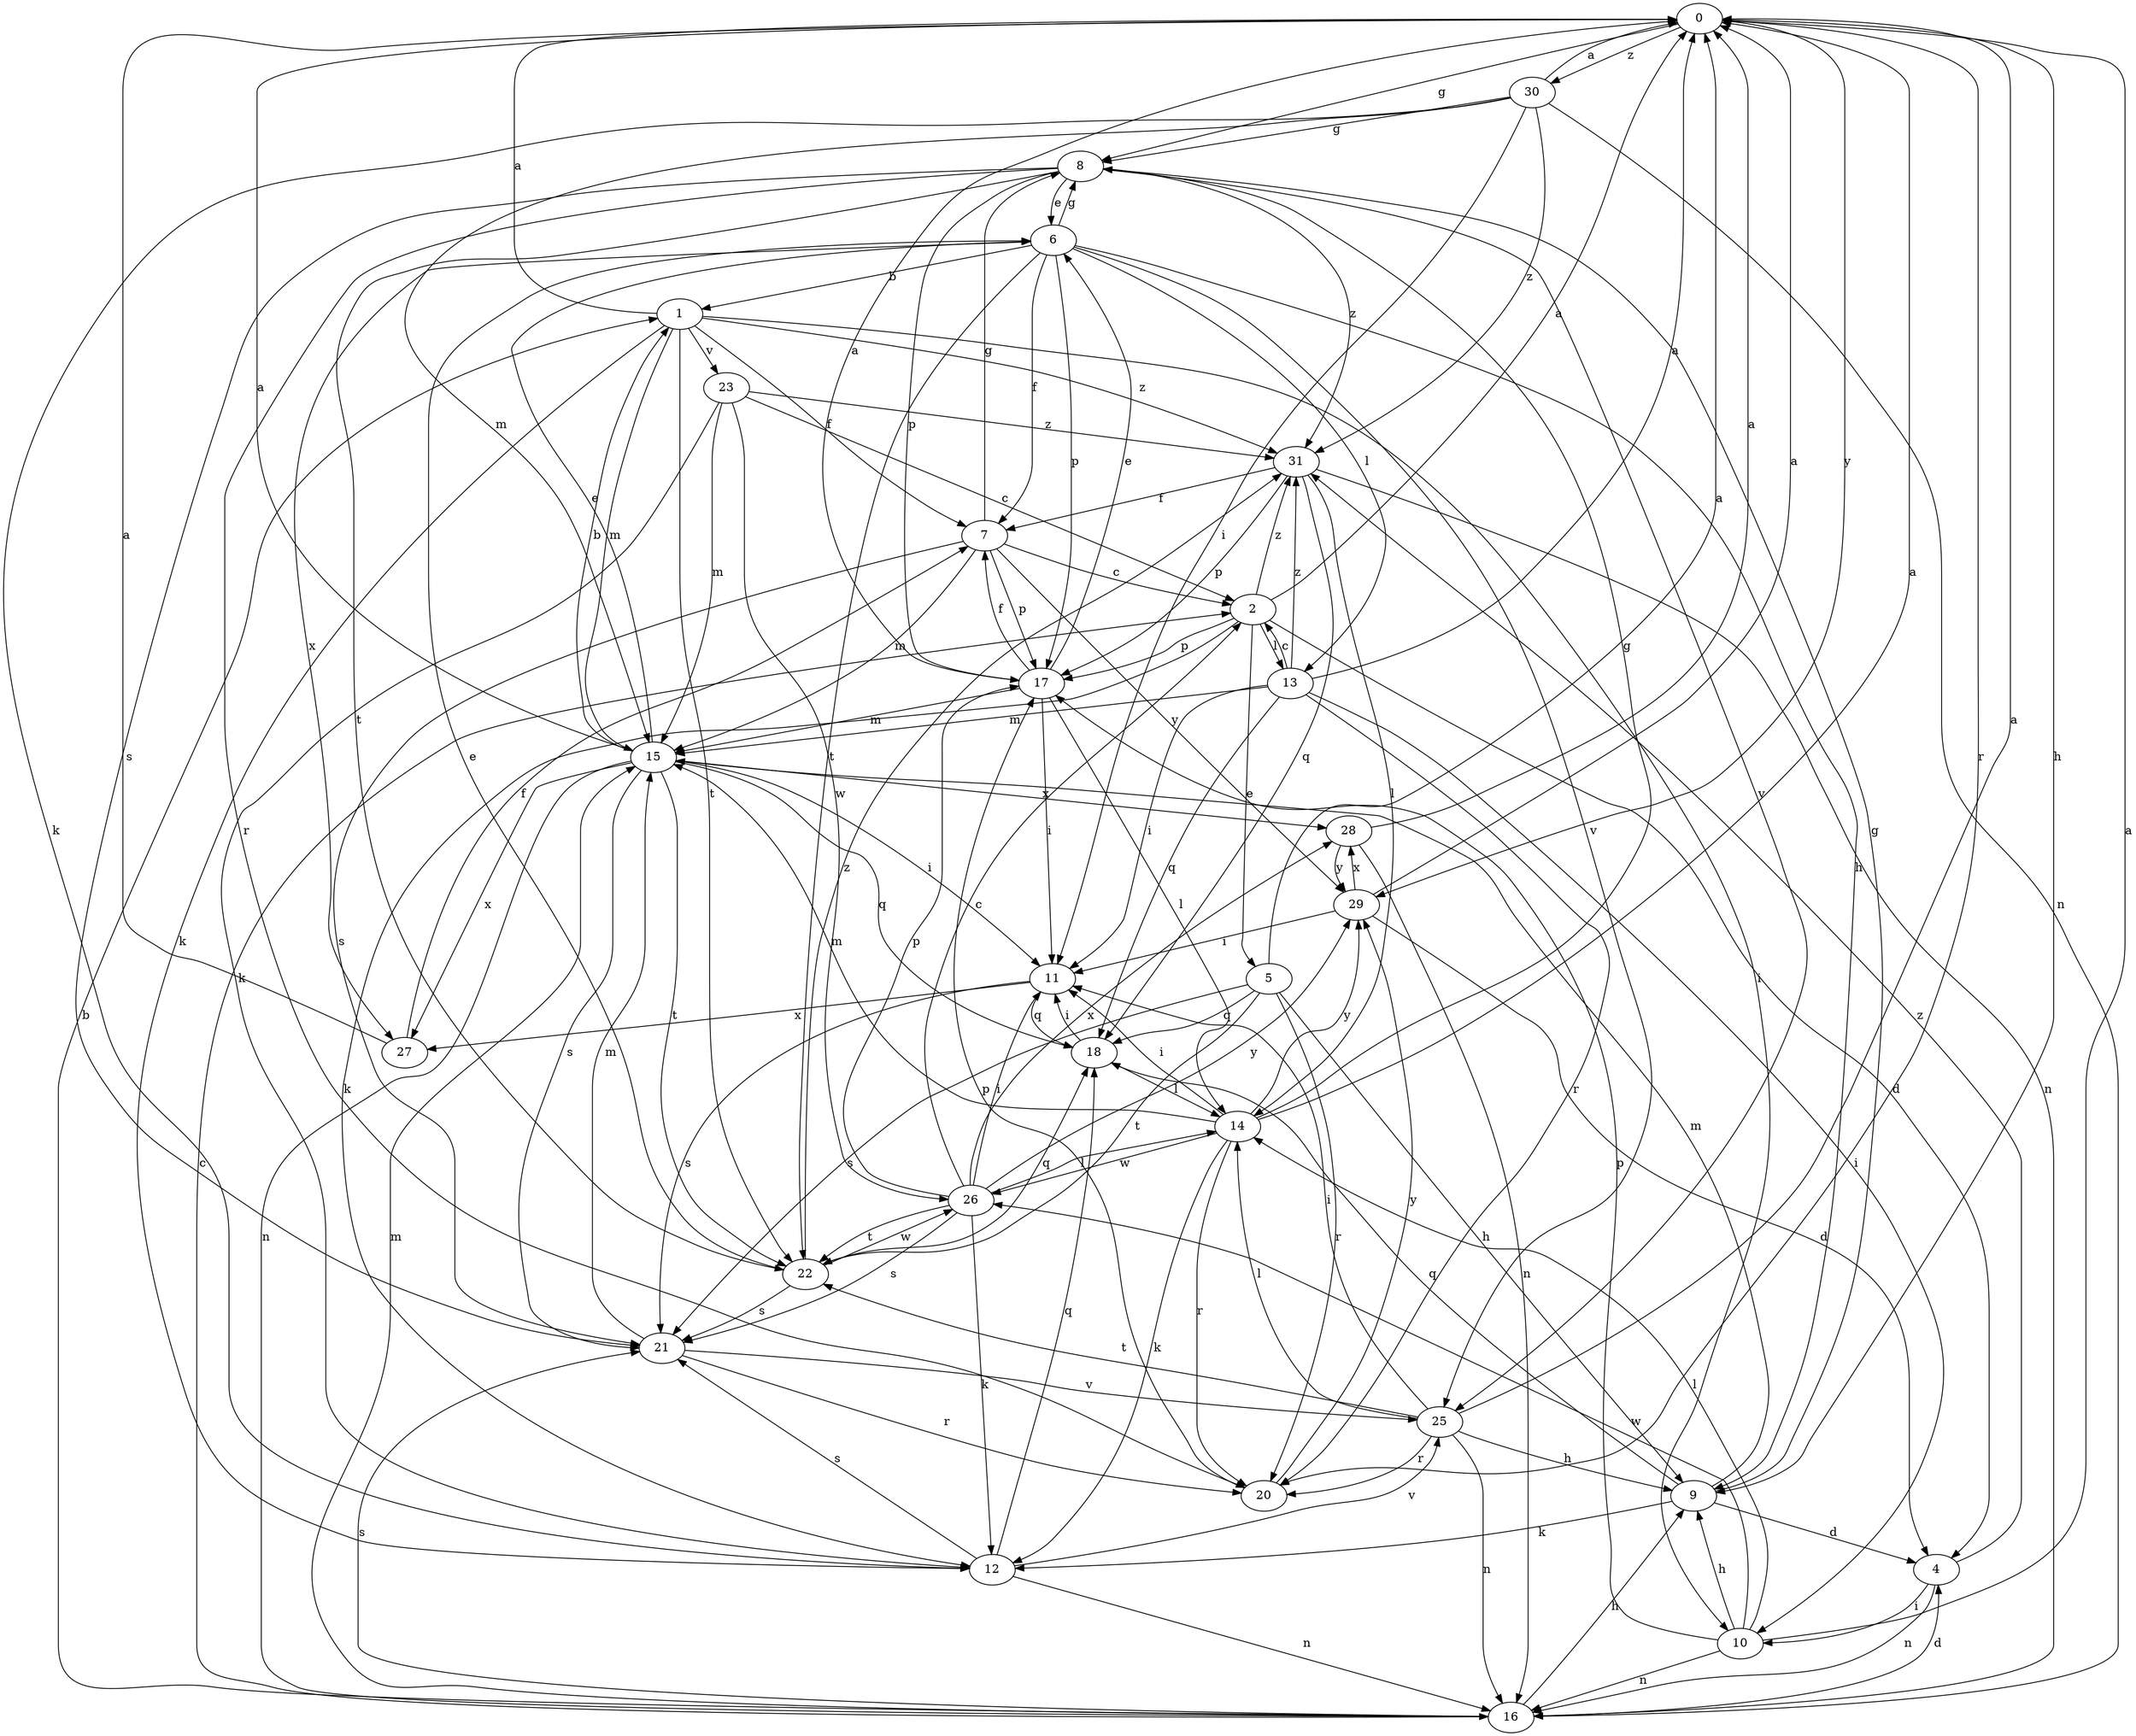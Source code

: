 strict digraph  {
0;
1;
2;
4;
5;
6;
7;
8;
9;
10;
11;
12;
13;
14;
15;
16;
17;
18;
20;
21;
22;
23;
25;
26;
27;
28;
29;
30;
31;
0 -> 8  [label=g];
0 -> 9  [label=h];
0 -> 20  [label=r];
0 -> 29  [label=y];
0 -> 30  [label=z];
1 -> 0  [label=a];
1 -> 7  [label=f];
1 -> 10  [label=i];
1 -> 12  [label=k];
1 -> 15  [label=m];
1 -> 22  [label=t];
1 -> 23  [label=v];
1 -> 31  [label=z];
2 -> 0  [label=a];
2 -> 4  [label=d];
2 -> 5  [label=e];
2 -> 12  [label=k];
2 -> 13  [label=l];
2 -> 17  [label=p];
2 -> 31  [label=z];
4 -> 10  [label=i];
4 -> 16  [label=n];
4 -> 31  [label=z];
5 -> 0  [label=a];
5 -> 9  [label=h];
5 -> 18  [label=q];
5 -> 20  [label=r];
5 -> 21  [label=s];
5 -> 22  [label=t];
6 -> 1  [label=b];
6 -> 7  [label=f];
6 -> 8  [label=g];
6 -> 9  [label=h];
6 -> 13  [label=l];
6 -> 17  [label=p];
6 -> 22  [label=t];
6 -> 25  [label=v];
6 -> 27  [label=x];
7 -> 2  [label=c];
7 -> 8  [label=g];
7 -> 15  [label=m];
7 -> 17  [label=p];
7 -> 21  [label=s];
7 -> 29  [label=y];
8 -> 6  [label=e];
8 -> 17  [label=p];
8 -> 20  [label=r];
8 -> 21  [label=s];
8 -> 22  [label=t];
8 -> 25  [label=v];
8 -> 31  [label=z];
9 -> 4  [label=d];
9 -> 8  [label=g];
9 -> 12  [label=k];
9 -> 15  [label=m];
9 -> 18  [label=q];
10 -> 0  [label=a];
10 -> 9  [label=h];
10 -> 14  [label=l];
10 -> 16  [label=n];
10 -> 17  [label=p];
10 -> 26  [label=w];
11 -> 18  [label=q];
11 -> 21  [label=s];
11 -> 27  [label=x];
12 -> 16  [label=n];
12 -> 18  [label=q];
12 -> 21  [label=s];
12 -> 25  [label=v];
13 -> 0  [label=a];
13 -> 2  [label=c];
13 -> 10  [label=i];
13 -> 11  [label=i];
13 -> 15  [label=m];
13 -> 18  [label=q];
13 -> 20  [label=r];
13 -> 31  [label=z];
14 -> 0  [label=a];
14 -> 8  [label=g];
14 -> 11  [label=i];
14 -> 12  [label=k];
14 -> 15  [label=m];
14 -> 20  [label=r];
14 -> 26  [label=w];
14 -> 29  [label=y];
15 -> 0  [label=a];
15 -> 1  [label=b];
15 -> 6  [label=e];
15 -> 11  [label=i];
15 -> 16  [label=n];
15 -> 18  [label=q];
15 -> 21  [label=s];
15 -> 22  [label=t];
15 -> 27  [label=x];
15 -> 28  [label=x];
16 -> 1  [label=b];
16 -> 2  [label=c];
16 -> 4  [label=d];
16 -> 9  [label=h];
16 -> 15  [label=m];
16 -> 21  [label=s];
17 -> 0  [label=a];
17 -> 6  [label=e];
17 -> 7  [label=f];
17 -> 11  [label=i];
17 -> 14  [label=l];
17 -> 15  [label=m];
18 -> 11  [label=i];
18 -> 14  [label=l];
20 -> 17  [label=p];
20 -> 29  [label=y];
21 -> 15  [label=m];
21 -> 20  [label=r];
21 -> 25  [label=v];
22 -> 6  [label=e];
22 -> 18  [label=q];
22 -> 21  [label=s];
22 -> 26  [label=w];
22 -> 31  [label=z];
23 -> 2  [label=c];
23 -> 12  [label=k];
23 -> 15  [label=m];
23 -> 26  [label=w];
23 -> 31  [label=z];
25 -> 0  [label=a];
25 -> 9  [label=h];
25 -> 11  [label=i];
25 -> 14  [label=l];
25 -> 16  [label=n];
25 -> 20  [label=r];
25 -> 22  [label=t];
26 -> 2  [label=c];
26 -> 11  [label=i];
26 -> 12  [label=k];
26 -> 14  [label=l];
26 -> 17  [label=p];
26 -> 21  [label=s];
26 -> 22  [label=t];
26 -> 28  [label=x];
26 -> 29  [label=y];
27 -> 0  [label=a];
27 -> 7  [label=f];
28 -> 0  [label=a];
28 -> 16  [label=n];
28 -> 29  [label=y];
29 -> 0  [label=a];
29 -> 4  [label=d];
29 -> 11  [label=i];
29 -> 28  [label=x];
30 -> 0  [label=a];
30 -> 8  [label=g];
30 -> 11  [label=i];
30 -> 12  [label=k];
30 -> 15  [label=m];
30 -> 16  [label=n];
30 -> 31  [label=z];
31 -> 7  [label=f];
31 -> 14  [label=l];
31 -> 16  [label=n];
31 -> 17  [label=p];
31 -> 18  [label=q];
}
